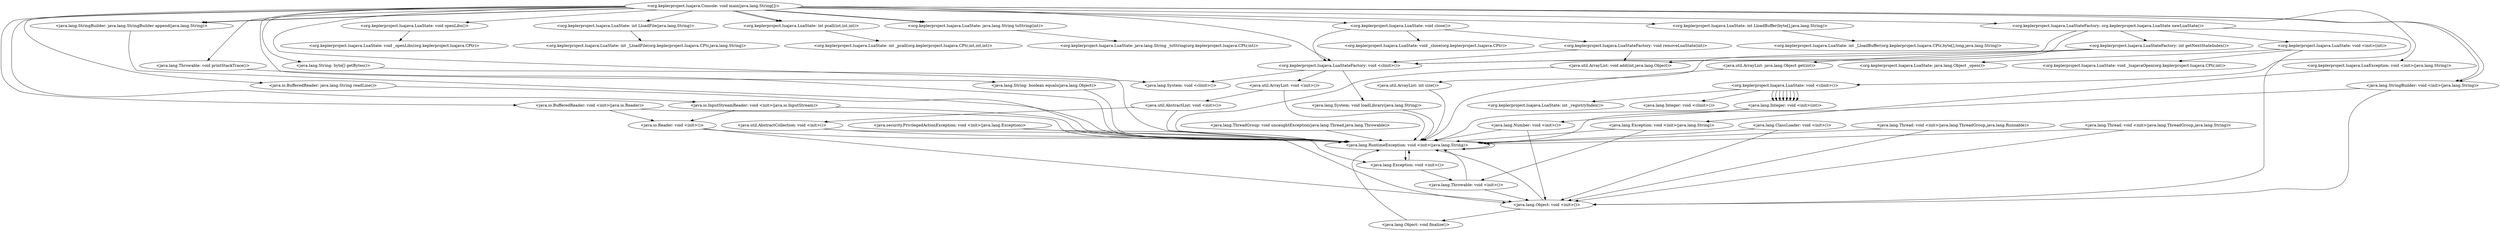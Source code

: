 digraph CallGraph {
"<org.keplerproject.luajava.Console: void main(java.lang.String[])>" -> "<org.keplerproject.luajava.LuaStateFactory: void <clinit>()>";
"<org.keplerproject.luajava.Console: void main(java.lang.String[])>" -> "<java.lang.StringBuilder: void <init>(java.lang.String)>";
"<org.keplerproject.luajava.Console: void main(java.lang.String[])>" -> "<java.io.BufferedReader: void <init>(java.io.Reader)>";
"<org.keplerproject.luajava.Console: void main(java.lang.String[])>" -> "<java.io.InputStreamReader: void <init>(java.io.InputStream)>";
"<org.keplerproject.luajava.Console: void main(java.lang.String[])>" -> "<org.keplerproject.luajava.LuaException: void <init>(java.lang.String)>";
"<org.keplerproject.luajava.Console: void main(java.lang.String[])>" -> "<java.lang.StringBuilder: void <init>(java.lang.String)>";
"<org.keplerproject.luajava.Console: void main(java.lang.String[])>" -> "<org.keplerproject.luajava.LuaStateFactory: org.keplerproject.luajava.LuaState newLuaState()>";
"<org.keplerproject.luajava.Console: void main(java.lang.String[])>" -> "<java.lang.System: void <clinit>()>";
"<java.lang.ThreadGroup: void uncaughtException(java.lang.Thread,java.lang.Throwable)>" -> "<java.lang.RuntimeException: void <init>(java.lang.String)>";
"<java.lang.ClassLoader: void <init>()>" -> "<java.lang.Object: void <init>()>";
"<java.lang.ClassLoader: void <init>()>" -> "<java.lang.RuntimeException: void <init>(java.lang.String)>";
"<java.security.PrivilegedActionException: void <init>(java.lang.Exception)>" -> "<java.lang.Exception: void <init>()>";
"<java.security.PrivilegedActionException: void <init>(java.lang.Exception)>" -> "<java.lang.RuntimeException: void <init>(java.lang.String)>";
"<java.lang.Thread: void <init>(java.lang.ThreadGroup,java.lang.Runnable)>" -> "<java.lang.Object: void <init>()>";
"<java.lang.Thread: void <init>(java.lang.ThreadGroup,java.lang.Runnable)>" -> "<java.lang.RuntimeException: void <init>(java.lang.String)>";
"<java.lang.Thread: void <init>(java.lang.ThreadGroup,java.lang.String)>" -> "<java.lang.Object: void <init>()>";
"<java.lang.Thread: void <init>(java.lang.ThreadGroup,java.lang.String)>" -> "<java.lang.RuntimeException: void <init>(java.lang.String)>";
"<org.keplerproject.luajava.LuaStateFactory: void <clinit>()>" -> "<java.lang.System: void <clinit>()>";
"<org.keplerproject.luajava.LuaStateFactory: void <clinit>()>" -> "<java.util.ArrayList: void <init>()>";
"<org.keplerproject.luajava.LuaStateFactory: void <clinit>()>" -> "<java.lang.System: void loadLibrary(java.lang.String)>";
"<java.lang.StringBuilder: void <init>(java.lang.String)>" -> "<java.lang.Object: void <init>()>";
"<java.lang.StringBuilder: void <init>(java.lang.String)>" -> "<java.lang.RuntimeException: void <init>(java.lang.String)>";
"<java.io.BufferedReader: void <init>(java.io.Reader)>" -> "<java.io.Reader: void <init>()>";
"<java.io.BufferedReader: void <init>(java.io.Reader)>" -> "<java.lang.RuntimeException: void <init>(java.lang.String)>";
"<java.io.InputStreamReader: void <init>(java.io.InputStream)>" -> "<java.io.Reader: void <init>()>";
"<java.io.InputStreamReader: void <init>(java.io.InputStream)>" -> "<java.lang.RuntimeException: void <init>(java.lang.String)>";
"<org.keplerproject.luajava.LuaException: void <init>(java.lang.String)>" -> "<java.lang.Exception: void <init>(java.lang.String)>";
"<org.keplerproject.luajava.LuaStateFactory: org.keplerproject.luajava.LuaState newLuaState()>" -> "<org.keplerproject.luajava.LuaStateFactory: void <clinit>()>";
"<org.keplerproject.luajava.LuaStateFactory: org.keplerproject.luajava.LuaState newLuaState()>" -> "<org.keplerproject.luajava.LuaState: void <init>(int)>";
"<org.keplerproject.luajava.LuaStateFactory: org.keplerproject.luajava.LuaState newLuaState()>" -> "<org.keplerproject.luajava.LuaStateFactory: int getNextStateIndex()>";
"<org.keplerproject.luajava.LuaStateFactory: org.keplerproject.luajava.LuaState newLuaState()>" -> "<org.keplerproject.luajava.LuaState: void <clinit>()>";
"<java.lang.RuntimeException: void <init>(java.lang.String)>" -> "<java.lang.Exception: void <init>()>";
"<java.lang.RuntimeException: void <init>(java.lang.String)>" -> "<java.lang.RuntimeException: void <init>(java.lang.String)>";
"<java.lang.Object: void <init>()>" -> "<java.lang.Object: void finalize()>";
"<java.lang.Object: void <init>()>" -> "<java.lang.RuntimeException: void <init>(java.lang.String)>";
"<java.lang.Exception: void <init>()>" -> "<java.lang.Throwable: void <init>()>";
"<java.lang.Exception: void <init>()>" -> "<java.lang.RuntimeException: void <init>(java.lang.String)>";
"<java.util.ArrayList: void <init>()>" -> "<java.util.AbstractList: void <init>()>";
"<java.util.ArrayList: void <init>()>" -> "<java.lang.RuntimeException: void <init>(java.lang.String)>";
"<java.lang.System: void loadLibrary(java.lang.String)>" -> "<java.lang.RuntimeException: void <init>(java.lang.String)>";
"<java.io.Reader: void <init>()>" -> "<java.lang.Object: void <init>()>";
"<java.io.Reader: void <init>()>" -> "<java.lang.RuntimeException: void <init>(java.lang.String)>";
"<java.lang.Exception: void <init>(java.lang.String)>" -> "<java.lang.Throwable: void <init>()>";
"<java.lang.Exception: void <init>(java.lang.String)>" -> "<java.lang.RuntimeException: void <init>(java.lang.String)>";
"<org.keplerproject.luajava.LuaState: void <init>(int)>" -> "<java.lang.Object: void <init>()>";
"<org.keplerproject.luajava.LuaState: void <init>(int)>" -> "<org.keplerproject.luajava.LuaState: void _luajavaOpen(org.keplerproject.luajava.CPtr,int)>";
"<org.keplerproject.luajava.LuaState: void <init>(int)>" -> "<org.keplerproject.luajava.LuaState: java.lang.Object _open()>";
"<org.keplerproject.luajava.LuaStateFactory: int getNextStateIndex()>" -> "<org.keplerproject.luajava.LuaStateFactory: void <clinit>()>";
"<org.keplerproject.luajava.LuaState: void <clinit>()>" -> "<java.lang.Integer: void <clinit>()>";
"<org.keplerproject.luajava.LuaState: void <clinit>()>" -> "<java.lang.Integer: void <init>(int)>";
"<org.keplerproject.luajava.LuaState: void <clinit>()>" -> "<java.lang.Integer: void <init>(int)>";
"<org.keplerproject.luajava.LuaState: void <clinit>()>" -> "<java.lang.Integer: void <init>(int)>";
"<org.keplerproject.luajava.LuaState: void <clinit>()>" -> "<java.lang.Integer: void <init>(int)>";
"<org.keplerproject.luajava.LuaState: void <clinit>()>" -> "<java.lang.Integer: void <init>(int)>";
"<org.keplerproject.luajava.LuaState: void <clinit>()>" -> "<java.lang.Integer: void <init>(int)>";
"<org.keplerproject.luajava.LuaState: void <clinit>()>" -> "<java.lang.Integer: void <init>(int)>";
"<org.keplerproject.luajava.LuaState: void <clinit>()>" -> "<java.lang.Integer: void <init>(int)>";
"<org.keplerproject.luajava.LuaState: void <clinit>()>" -> "<org.keplerproject.luajava.LuaState: int _registryIndex()>";
"<java.lang.Object: void finalize()>" -> "<java.lang.RuntimeException: void <init>(java.lang.String)>";
"<java.lang.Throwable: void <init>()>" -> "<java.lang.Object: void <init>()>";
"<java.lang.Throwable: void <init>()>" -> "<java.lang.RuntimeException: void <init>(java.lang.String)>";
"<java.util.AbstractList: void <init>()>" -> "<java.util.AbstractCollection: void <init>()>";
"<java.util.AbstractList: void <init>()>" -> "<java.lang.RuntimeException: void <init>(java.lang.String)>";
"<java.lang.Integer: void <init>(int)>" -> "<java.lang.Number: void <init>()>";
"<java.lang.Integer: void <init>(int)>" -> "<java.lang.RuntimeException: void <init>(java.lang.String)>";
"<java.util.AbstractCollection: void <init>()>" -> "<java.lang.Object: void <init>()>";
"<java.util.AbstractCollection: void <init>()>" -> "<java.lang.RuntimeException: void <init>(java.lang.String)>";
"<java.lang.Number: void <init>()>" -> "<java.lang.Object: void <init>()>";
"<java.lang.Number: void <init>()>" -> "<java.lang.RuntimeException: void <init>(java.lang.String)>";
"<org.keplerproject.luajava.Console: void main(java.lang.String[])>" -> "<org.keplerproject.luajava.LuaState: void openLibs()>";
"<org.keplerproject.luajava.Console: void main(java.lang.String[])>" -> "<org.keplerproject.luajava.LuaState: int LloadFile(java.lang.String)>";
"<org.keplerproject.luajava.Console: void main(java.lang.String[])>" -> "<org.keplerproject.luajava.LuaState: int pcall(int,int,int)>";
"<org.keplerproject.luajava.Console: void main(java.lang.String[])>" -> "<org.keplerproject.luajava.LuaState: java.lang.String toString(int)>";
"<org.keplerproject.luajava.Console: void main(java.lang.String[])>" -> "<org.keplerproject.luajava.LuaState: void close()>";
"<org.keplerproject.luajava.Console: void main(java.lang.String[])>" -> "<org.keplerproject.luajava.LuaState: int LloadBuffer(byte[],java.lang.String)>";
"<org.keplerproject.luajava.Console: void main(java.lang.String[])>" -> "<org.keplerproject.luajava.LuaState: int pcall(int,int,int)>";
"<org.keplerproject.luajava.Console: void main(java.lang.String[])>" -> "<org.keplerproject.luajava.LuaState: java.lang.String toString(int)>";
"<org.keplerproject.luajava.LuaState: void openLibs()>" -> "<org.keplerproject.luajava.LuaState: void _openLibs(org.keplerproject.luajava.CPtr)>";
"<org.keplerproject.luajava.LuaState: int LloadFile(java.lang.String)>" -> "<org.keplerproject.luajava.LuaState: int _LloadFile(org.keplerproject.luajava.CPtr,java.lang.String)>";
"<org.keplerproject.luajava.LuaState: int pcall(int,int,int)>" -> "<org.keplerproject.luajava.LuaState: int _pcall(org.keplerproject.luajava.CPtr,int,int,int)>";
"<org.keplerproject.luajava.LuaState: java.lang.String toString(int)>" -> "<org.keplerproject.luajava.LuaState: java.lang.String _toString(org.keplerproject.luajava.CPtr,int)>";
"<org.keplerproject.luajava.LuaState: void close()>" -> "<org.keplerproject.luajava.LuaStateFactory: void <clinit>()>";
"<org.keplerproject.luajava.LuaState: void close()>" -> "<org.keplerproject.luajava.LuaState: void _close(org.keplerproject.luajava.CPtr)>";
"<org.keplerproject.luajava.LuaState: void close()>" -> "<org.keplerproject.luajava.LuaStateFactory: void removeLuaState(int)>";
"<org.keplerproject.luajava.LuaState: int LloadBuffer(byte[],java.lang.String)>" -> "<org.keplerproject.luajava.LuaState: int _LloadBuffer(org.keplerproject.luajava.CPtr,byte[],long,java.lang.String)>";
"<org.keplerproject.luajava.LuaStateFactory: void removeLuaState(int)>" -> "<org.keplerproject.luajava.LuaStateFactory: void <clinit>()>";
"<org.keplerproject.luajava.LuaStateFactory: void removeLuaState(int)>" -> "<java.util.ArrayList: void add(int,java.lang.Object)>";
"<java.util.ArrayList: void add(int,java.lang.Object)>" -> "<java.lang.RuntimeException: void <init>(java.lang.String)>";
"<org.keplerproject.luajava.LuaStateFactory: org.keplerproject.luajava.LuaState newLuaState()>" -> "<java.util.ArrayList: void add(int,java.lang.Object)>";
"<org.keplerproject.luajava.LuaStateFactory: int getNextStateIndex()>" -> "<java.util.ArrayList: int size()>";
"<org.keplerproject.luajava.LuaStateFactory: int getNextStateIndex()>" -> "<java.util.ArrayList: java.lang.Object get(int)>";
"<java.util.ArrayList: int size()>" -> "<java.lang.RuntimeException: void <init>(java.lang.String)>";
"<java.util.ArrayList: java.lang.Object get(int)>" -> "<java.lang.RuntimeException: void <init>(java.lang.String)>";
"<org.keplerproject.luajava.Console: void main(java.lang.String[])>" -> "<java.io.BufferedReader: java.lang.String readLine()>";
"<java.io.BufferedReader: java.lang.String readLine()>" -> "<java.lang.RuntimeException: void <init>(java.lang.String)>";
"<org.keplerproject.luajava.Console: void main(java.lang.String[])>" -> "<java.lang.StringBuilder: java.lang.StringBuilder append(java.lang.String)>";
"<org.keplerproject.luajava.Console: void main(java.lang.String[])>" -> "<java.lang.StringBuilder: java.lang.StringBuilder append(java.lang.String)>";
"<java.lang.StringBuilder: java.lang.StringBuilder append(java.lang.String)>" -> "<java.lang.RuntimeException: void <init>(java.lang.String)>";
"<org.keplerproject.luajava.Console: void main(java.lang.String[])>" -> "<java.lang.Throwable: void printStackTrace()>";
"<java.lang.Throwable: void printStackTrace()>" -> "<java.lang.RuntimeException: void <init>(java.lang.String)>";
"<org.keplerproject.luajava.Console: void main(java.lang.String[])>" -> "<java.lang.String: boolean equals(java.lang.Object)>";
"<org.keplerproject.luajava.Console: void main(java.lang.String[])>" -> "<java.lang.String: byte[] getBytes()>";
"<java.lang.String: boolean equals(java.lang.Object)>" -> "<java.lang.RuntimeException: void <init>(java.lang.String)>";
"<java.lang.String: byte[] getBytes()>" -> "<java.lang.RuntimeException: void <init>(java.lang.String)>";
}
